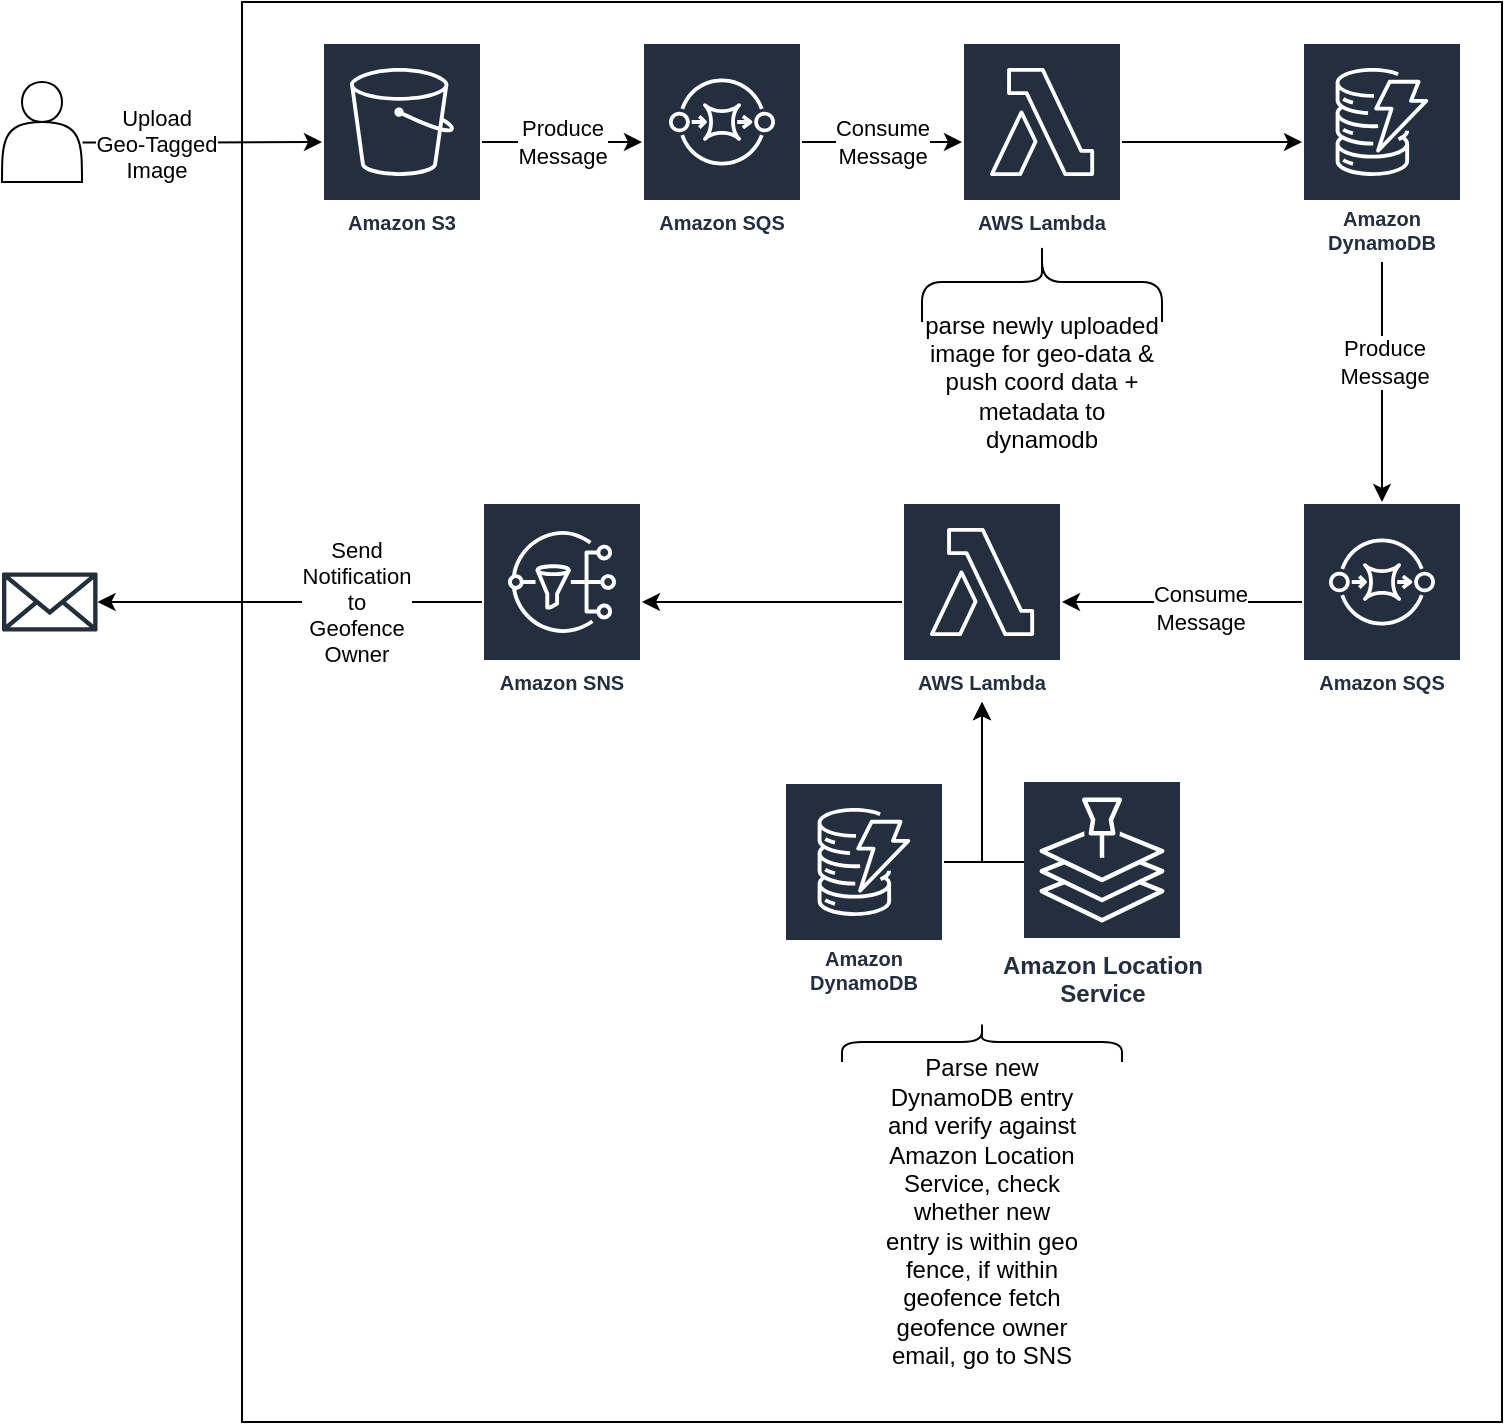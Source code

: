 <mxfile version="22.1.3" type="device">
  <diagram name="Page-1" id="dAjCDETQ3B6Sjateg3Hk">
    <mxGraphModel dx="1481" dy="816" grid="1" gridSize="10" guides="1" tooltips="1" connect="1" arrows="1" fold="1" page="1" pageScale="1" pageWidth="850" pageHeight="1100" math="0" shadow="0">
      <root>
        <mxCell id="0" />
        <mxCell id="1" parent="0" />
        <mxCell id="gYdATXDG7kGbHXDYzB5d-3" value="" style="rounded=0;whiteSpace=wrap;html=1;fillColor=none;" vertex="1" parent="1">
          <mxGeometry x="290" y="290" width="630" height="710" as="geometry" />
        </mxCell>
        <mxCell id="gYdATXDG7kGbHXDYzB5d-5" style="edgeStyle=orthogonalEdgeStyle;rounded=0;orthogonalLoop=1;jettySize=auto;html=1;exitX=1.007;exitY=0.606;exitDx=0;exitDy=0;exitPerimeter=0;" edge="1" parent="1" source="gYdATXDG7kGbHXDYzB5d-1" target="gYdATXDG7kGbHXDYzB5d-4">
          <mxGeometry relative="1" as="geometry">
            <mxPoint x="20" y="360" as="sourcePoint" />
          </mxGeometry>
        </mxCell>
        <mxCell id="gYdATXDG7kGbHXDYzB5d-6" value="Upload &lt;br&gt;Geo-Tagged &lt;br&gt;Image" style="edgeLabel;html=1;align=center;verticalAlign=middle;resizable=0;points=[];" vertex="1" connectable="0" parent="gYdATXDG7kGbHXDYzB5d-5">
          <mxGeometry x="-0.253" y="-5" relative="1" as="geometry">
            <mxPoint x="-9" y="-5" as="offset" />
          </mxGeometry>
        </mxCell>
        <mxCell id="gYdATXDG7kGbHXDYzB5d-1" value="" style="shape=actor;whiteSpace=wrap;html=1;" vertex="1" parent="1">
          <mxGeometry x="170" y="330" width="40" height="50" as="geometry" />
        </mxCell>
        <mxCell id="gYdATXDG7kGbHXDYzB5d-10" style="edgeStyle=orthogonalEdgeStyle;rounded=0;orthogonalLoop=1;jettySize=auto;html=1;" edge="1" parent="1" source="gYdATXDG7kGbHXDYzB5d-4" target="gYdATXDG7kGbHXDYzB5d-9">
          <mxGeometry relative="1" as="geometry" />
        </mxCell>
        <mxCell id="gYdATXDG7kGbHXDYzB5d-11" value="Produce &lt;br&gt;Message" style="edgeLabel;html=1;align=center;verticalAlign=middle;resizable=0;points=[];" vertex="1" connectable="0" parent="gYdATXDG7kGbHXDYzB5d-10">
          <mxGeometry x="-0.257" y="-3" relative="1" as="geometry">
            <mxPoint x="10" y="-3" as="offset" />
          </mxGeometry>
        </mxCell>
        <mxCell id="gYdATXDG7kGbHXDYzB5d-4" value="Amazon S3" style="sketch=0;outlineConnect=0;fontColor=#232F3E;gradientColor=none;strokeColor=#ffffff;fillColor=#232F3E;dashed=0;verticalLabelPosition=middle;verticalAlign=bottom;align=center;html=1;whiteSpace=wrap;fontSize=10;fontStyle=1;spacing=3;shape=mxgraph.aws4.productIcon;prIcon=mxgraph.aws4.s3;" vertex="1" parent="1">
          <mxGeometry x="330" y="310" width="80" height="100" as="geometry" />
        </mxCell>
        <mxCell id="gYdATXDG7kGbHXDYzB5d-15" style="edgeStyle=orthogonalEdgeStyle;rounded=0;orthogonalLoop=1;jettySize=auto;html=1;" edge="1" parent="1" source="gYdATXDG7kGbHXDYzB5d-9" target="gYdATXDG7kGbHXDYzB5d-14">
          <mxGeometry relative="1" as="geometry" />
        </mxCell>
        <mxCell id="gYdATXDG7kGbHXDYzB5d-16" value="Consume&lt;br&gt;Message" style="edgeLabel;html=1;align=center;verticalAlign=middle;resizable=0;points=[];" vertex="1" connectable="0" parent="gYdATXDG7kGbHXDYzB5d-15">
          <mxGeometry x="0.004" y="-2" relative="1" as="geometry">
            <mxPoint y="-2" as="offset" />
          </mxGeometry>
        </mxCell>
        <mxCell id="gYdATXDG7kGbHXDYzB5d-9" value="Amazon SQS" style="sketch=0;outlineConnect=0;fontColor=#232F3E;gradientColor=none;strokeColor=#ffffff;fillColor=#232F3E;dashed=0;verticalLabelPosition=middle;verticalAlign=bottom;align=center;html=1;whiteSpace=wrap;fontSize=10;fontStyle=1;spacing=3;shape=mxgraph.aws4.productIcon;prIcon=mxgraph.aws4.sqs;" vertex="1" parent="1">
          <mxGeometry x="490" y="310" width="80" height="100" as="geometry" />
        </mxCell>
        <mxCell id="gYdATXDG7kGbHXDYzB5d-22" style="edgeStyle=orthogonalEdgeStyle;rounded=0;orthogonalLoop=1;jettySize=auto;html=1;" edge="1" parent="1" source="gYdATXDG7kGbHXDYzB5d-14">
          <mxGeometry relative="1" as="geometry">
            <mxPoint x="820" y="360" as="targetPoint" />
          </mxGeometry>
        </mxCell>
        <mxCell id="gYdATXDG7kGbHXDYzB5d-14" value="AWS Lambda" style="sketch=0;outlineConnect=0;fontColor=#232F3E;gradientColor=none;strokeColor=#ffffff;fillColor=#232F3E;dashed=0;verticalLabelPosition=middle;verticalAlign=bottom;align=center;html=1;whiteSpace=wrap;fontSize=10;fontStyle=1;spacing=3;shape=mxgraph.aws4.productIcon;prIcon=mxgraph.aws4.lambda;" vertex="1" parent="1">
          <mxGeometry x="650" y="310" width="80" height="100" as="geometry" />
        </mxCell>
        <mxCell id="gYdATXDG7kGbHXDYzB5d-17" value="" style="shape=curlyBracket;whiteSpace=wrap;html=1;rounded=1;labelPosition=left;verticalLabelPosition=middle;align=right;verticalAlign=middle;rotation=90;" vertex="1" parent="1">
          <mxGeometry x="670" y="370" width="40" height="120" as="geometry" />
        </mxCell>
        <mxCell id="gYdATXDG7kGbHXDYzB5d-18" value="&lt;div align=&quot;center&quot;&gt;parse newly uploaded image for geo-data &amp;amp; push coord data + metadata to dynamodb&lt;/div&gt;" style="text;html=1;strokeColor=none;fillColor=none;align=center;verticalAlign=middle;whiteSpace=wrap;rounded=0;" vertex="1" parent="1">
          <mxGeometry x="630" y="460" width="120" height="40" as="geometry" />
        </mxCell>
        <mxCell id="gYdATXDG7kGbHXDYzB5d-24" style="edgeStyle=orthogonalEdgeStyle;rounded=0;orthogonalLoop=1;jettySize=auto;html=1;" edge="1" parent="1" source="gYdATXDG7kGbHXDYzB5d-20" target="gYdATXDG7kGbHXDYzB5d-23">
          <mxGeometry relative="1" as="geometry" />
        </mxCell>
        <mxCell id="gYdATXDG7kGbHXDYzB5d-25" value="Produce&lt;br&gt; Message" style="edgeLabel;html=1;align=center;verticalAlign=middle;resizable=0;points=[];" vertex="1" connectable="0" parent="gYdATXDG7kGbHXDYzB5d-24">
          <mxGeometry x="-0.176" y="1" relative="1" as="geometry">
            <mxPoint as="offset" />
          </mxGeometry>
        </mxCell>
        <mxCell id="gYdATXDG7kGbHXDYzB5d-20" value="Amazon DynamoDB" style="sketch=0;outlineConnect=0;fontColor=#232F3E;gradientColor=none;strokeColor=#ffffff;fillColor=#232F3E;dashed=0;verticalLabelPosition=middle;verticalAlign=bottom;align=center;html=1;whiteSpace=wrap;fontSize=10;fontStyle=1;spacing=3;shape=mxgraph.aws4.productIcon;prIcon=mxgraph.aws4.dynamodb;" vertex="1" parent="1">
          <mxGeometry x="820" y="310" width="80" height="110" as="geometry" />
        </mxCell>
        <mxCell id="gYdATXDG7kGbHXDYzB5d-27" style="edgeStyle=orthogonalEdgeStyle;rounded=0;orthogonalLoop=1;jettySize=auto;html=1;" edge="1" parent="1" source="gYdATXDG7kGbHXDYzB5d-23" target="gYdATXDG7kGbHXDYzB5d-26">
          <mxGeometry relative="1" as="geometry" />
        </mxCell>
        <mxCell id="gYdATXDG7kGbHXDYzB5d-28" value="Consume&lt;br&gt; Message" style="edgeLabel;html=1;align=center;verticalAlign=middle;resizable=0;points=[];" vertex="1" connectable="0" parent="gYdATXDG7kGbHXDYzB5d-27">
          <mxGeometry x="-0.152" y="3" relative="1" as="geometry">
            <mxPoint as="offset" />
          </mxGeometry>
        </mxCell>
        <mxCell id="gYdATXDG7kGbHXDYzB5d-23" value="Amazon SQS" style="sketch=0;outlineConnect=0;fontColor=#232F3E;gradientColor=none;strokeColor=#ffffff;fillColor=#232F3E;dashed=0;verticalLabelPosition=middle;verticalAlign=bottom;align=center;html=1;whiteSpace=wrap;fontSize=10;fontStyle=1;spacing=3;shape=mxgraph.aws4.productIcon;prIcon=mxgraph.aws4.sqs;" vertex="1" parent="1">
          <mxGeometry x="820" y="540" width="80" height="100" as="geometry" />
        </mxCell>
        <mxCell id="gYdATXDG7kGbHXDYzB5d-42" style="edgeStyle=orthogonalEdgeStyle;rounded=0;orthogonalLoop=1;jettySize=auto;html=1;" edge="1" parent="1" source="gYdATXDG7kGbHXDYzB5d-26" target="gYdATXDG7kGbHXDYzB5d-41">
          <mxGeometry relative="1" as="geometry" />
        </mxCell>
        <mxCell id="gYdATXDG7kGbHXDYzB5d-26" value="AWS Lambda" style="sketch=0;outlineConnect=0;fontColor=#232F3E;gradientColor=none;strokeColor=#ffffff;fillColor=#232F3E;dashed=0;verticalLabelPosition=middle;verticalAlign=bottom;align=center;html=1;whiteSpace=wrap;fontSize=10;fontStyle=1;spacing=3;shape=mxgraph.aws4.productIcon;prIcon=mxgraph.aws4.lambda;" vertex="1" parent="1">
          <mxGeometry x="620" y="540" width="80" height="100" as="geometry" />
        </mxCell>
        <mxCell id="gYdATXDG7kGbHXDYzB5d-38" style="edgeStyle=orthogonalEdgeStyle;rounded=0;orthogonalLoop=1;jettySize=auto;html=1;exitX=0;exitY=0.5;exitDx=0;exitDy=0;exitPerimeter=0;" edge="1" parent="1" source="gYdATXDG7kGbHXDYzB5d-29" target="gYdATXDG7kGbHXDYzB5d-26">
          <mxGeometry relative="1" as="geometry">
            <Array as="points">
              <mxPoint x="720" y="719" />
              <mxPoint x="720" y="720" />
              <mxPoint x="660" y="720" />
            </Array>
          </mxGeometry>
        </mxCell>
        <mxCell id="gYdATXDG7kGbHXDYzB5d-29" value="&lt;b&gt;Amazon Location&lt;br&gt;Service&lt;br&gt;&lt;/b&gt;" style="sketch=0;points=[[0,0,0],[0.25,0,0],[0.5,0,0],[0.75,0,0],[1,0,0],[0,1,0],[0.25,1,0],[0.5,1,0],[0.75,1,0],[1,1,0],[0,0.25,0],[0,0.5,0],[0,0.75,0],[1,0.25,0],[1,0.5,0],[1,0.75,0]];outlineConnect=0;fontColor=#232F3E;fillColor=#232F3E;strokeColor=#ffffff;dashed=0;verticalLabelPosition=bottom;verticalAlign=top;align=center;html=1;fontSize=12;fontStyle=0;aspect=fixed;shape=mxgraph.aws4.resourceIcon;resIcon=mxgraph.aws4.location_service;" vertex="1" parent="1">
          <mxGeometry x="681" y="680" width="78" height="78" as="geometry" />
        </mxCell>
        <mxCell id="gYdATXDG7kGbHXDYzB5d-31" value="" style="shape=curlyBracket;whiteSpace=wrap;html=1;rounded=1;flipH=1;labelPosition=right;verticalLabelPosition=middle;align=left;verticalAlign=middle;rotation=-90;" vertex="1" parent="1">
          <mxGeometry x="650" y="740" width="20" height="140" as="geometry" />
        </mxCell>
        <mxCell id="gYdATXDG7kGbHXDYzB5d-32" value="Parse new DynamoDB entry and verify against Amazon Location Service, check whether new entry is within geo fence, if within geofence fetch geofence owner email, go to SNS" style="text;html=1;strokeColor=none;fillColor=none;align=center;verticalAlign=middle;whiteSpace=wrap;rounded=0;" vertex="1" parent="1">
          <mxGeometry x="610" y="880" width="100" height="30" as="geometry" />
        </mxCell>
        <mxCell id="gYdATXDG7kGbHXDYzB5d-47" style="edgeStyle=orthogonalEdgeStyle;rounded=0;orthogonalLoop=1;jettySize=auto;html=1;" edge="1" parent="1" source="gYdATXDG7kGbHXDYzB5d-41" target="gYdATXDG7kGbHXDYzB5d-46">
          <mxGeometry relative="1" as="geometry" />
        </mxCell>
        <mxCell id="gYdATXDG7kGbHXDYzB5d-48" value="Send &lt;br&gt;Notification &lt;br&gt;to &lt;br&gt;Geofence &lt;br&gt;Owner" style="edgeLabel;html=1;align=center;verticalAlign=middle;resizable=0;points=[];" vertex="1" connectable="0" parent="gYdATXDG7kGbHXDYzB5d-47">
          <mxGeometry x="0.119" y="1" relative="1" as="geometry">
            <mxPoint x="44" y="-1" as="offset" />
          </mxGeometry>
        </mxCell>
        <mxCell id="gYdATXDG7kGbHXDYzB5d-41" value="Amazon SNS" style="sketch=0;outlineConnect=0;fontColor=#232F3E;gradientColor=none;strokeColor=#ffffff;fillColor=#232F3E;dashed=0;verticalLabelPosition=middle;verticalAlign=bottom;align=center;html=1;whiteSpace=wrap;fontSize=10;fontStyle=1;spacing=3;shape=mxgraph.aws4.productIcon;prIcon=mxgraph.aws4.sns;" vertex="1" parent="1">
          <mxGeometry x="410" y="540" width="80" height="100" as="geometry" />
        </mxCell>
        <mxCell id="gYdATXDG7kGbHXDYzB5d-45" style="edgeStyle=orthogonalEdgeStyle;rounded=0;orthogonalLoop=1;jettySize=auto;html=1;" edge="1" parent="1" source="gYdATXDG7kGbHXDYzB5d-43" target="gYdATXDG7kGbHXDYzB5d-26">
          <mxGeometry relative="1" as="geometry">
            <Array as="points">
              <mxPoint x="660" y="720" />
            </Array>
          </mxGeometry>
        </mxCell>
        <mxCell id="gYdATXDG7kGbHXDYzB5d-43" value="Amazon DynamoDB" style="sketch=0;outlineConnect=0;fontColor=#232F3E;gradientColor=none;strokeColor=#ffffff;fillColor=#232F3E;dashed=0;verticalLabelPosition=middle;verticalAlign=bottom;align=center;html=1;whiteSpace=wrap;fontSize=10;fontStyle=1;spacing=3;shape=mxgraph.aws4.productIcon;prIcon=mxgraph.aws4.dynamodb;" vertex="1" parent="1">
          <mxGeometry x="561" y="680" width="80" height="110" as="geometry" />
        </mxCell>
        <mxCell id="gYdATXDG7kGbHXDYzB5d-46" value="" style="sketch=0;outlineConnect=0;fontColor=#232F3E;gradientColor=none;fillColor=#232F3D;strokeColor=none;dashed=0;verticalLabelPosition=bottom;verticalAlign=top;align=center;html=1;fontSize=12;fontStyle=0;aspect=fixed;pointerEvents=1;shape=mxgraph.aws4.email_2;" vertex="1" parent="1">
          <mxGeometry x="170" y="575" width="47.76" height="30" as="geometry" />
        </mxCell>
      </root>
    </mxGraphModel>
  </diagram>
</mxfile>
